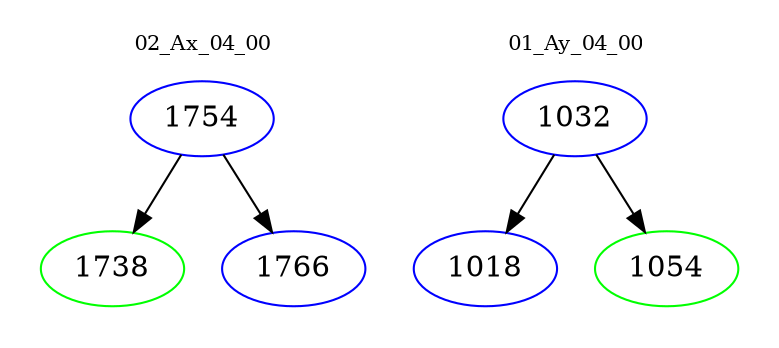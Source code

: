 digraph{
subgraph cluster_0 {
color = white
label = "02_Ax_04_00";
fontsize=10;
T0_1754 [label="1754", color="blue"]
T0_1754 -> T0_1738 [color="black"]
T0_1738 [label="1738", color="green"]
T0_1754 -> T0_1766 [color="black"]
T0_1766 [label="1766", color="blue"]
}
subgraph cluster_1 {
color = white
label = "01_Ay_04_00";
fontsize=10;
T1_1032 [label="1032", color="blue"]
T1_1032 -> T1_1018 [color="black"]
T1_1018 [label="1018", color="blue"]
T1_1032 -> T1_1054 [color="black"]
T1_1054 [label="1054", color="green"]
}
}
